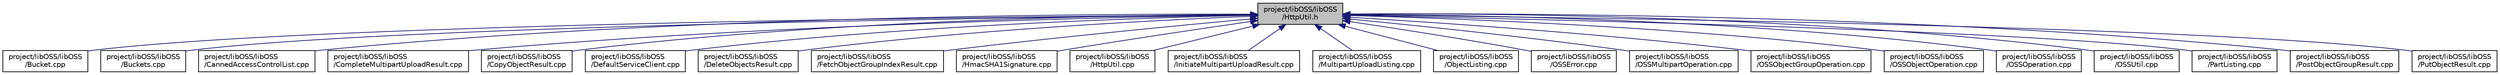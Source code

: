 digraph "project/libOSS/libOSS/HttpUtil.h"
{
  edge [fontname="Helvetica",fontsize="10",labelfontname="Helvetica",labelfontsize="10"];
  node [fontname="Helvetica",fontsize="10",shape=record];
  Node1 [label="project/libOSS/libOSS\l/HttpUtil.h",height=0.2,width=0.4,color="black", fillcolor="grey75", style="filled" fontcolor="black"];
  Node1 -> Node2 [dir="back",color="midnightblue",fontsize="10",style="solid",fontname="Helvetica"];
  Node2 [label="project/libOSS/libOSS\l/Bucket.cpp",height=0.2,width=0.4,color="black", fillcolor="white", style="filled",URL="$_bucket_8cpp.html"];
  Node1 -> Node3 [dir="back",color="midnightblue",fontsize="10",style="solid",fontname="Helvetica"];
  Node3 [label="project/libOSS/libOSS\l/Buckets.cpp",height=0.2,width=0.4,color="black", fillcolor="white", style="filled",URL="$_buckets_8cpp.html"];
  Node1 -> Node4 [dir="back",color="midnightblue",fontsize="10",style="solid",fontname="Helvetica"];
  Node4 [label="project/libOSS/libOSS\l/CannedAccessControlList.cpp",height=0.2,width=0.4,color="black", fillcolor="white", style="filled",URL="$_canned_access_control_list_8cpp.html"];
  Node1 -> Node5 [dir="back",color="midnightblue",fontsize="10",style="solid",fontname="Helvetica"];
  Node5 [label="project/libOSS/libOSS\l/CompleteMultipartUploadResult.cpp",height=0.2,width=0.4,color="black", fillcolor="white", style="filled",URL="$_complete_multipart_upload_result_8cpp.html"];
  Node1 -> Node6 [dir="back",color="midnightblue",fontsize="10",style="solid",fontname="Helvetica"];
  Node6 [label="project/libOSS/libOSS\l/CopyObjectResult.cpp",height=0.2,width=0.4,color="black", fillcolor="white", style="filled",URL="$_copy_object_result_8cpp.html"];
  Node1 -> Node7 [dir="back",color="midnightblue",fontsize="10",style="solid",fontname="Helvetica"];
  Node7 [label="project/libOSS/libOSS\l/DefaultServiceClient.cpp",height=0.2,width=0.4,color="black", fillcolor="white", style="filled",URL="$_default_service_client_8cpp.html"];
  Node1 -> Node8 [dir="back",color="midnightblue",fontsize="10",style="solid",fontname="Helvetica"];
  Node8 [label="project/libOSS/libOSS\l/DeleteObjectsResult.cpp",height=0.2,width=0.4,color="black", fillcolor="white", style="filled",URL="$_delete_objects_result_8cpp.html"];
  Node1 -> Node9 [dir="back",color="midnightblue",fontsize="10",style="solid",fontname="Helvetica"];
  Node9 [label="project/libOSS/libOSS\l/FetchObjectGroupIndexResult.cpp",height=0.2,width=0.4,color="black", fillcolor="white", style="filled",URL="$_fetch_object_group_index_result_8cpp.html"];
  Node1 -> Node10 [dir="back",color="midnightblue",fontsize="10",style="solid",fontname="Helvetica"];
  Node10 [label="project/libOSS/libOSS\l/HmacSHA1Signature.cpp",height=0.2,width=0.4,color="black", fillcolor="white", style="filled",URL="$_hmac_s_h_a1_signature_8cpp.html"];
  Node1 -> Node11 [dir="back",color="midnightblue",fontsize="10",style="solid",fontname="Helvetica"];
  Node11 [label="project/libOSS/libOSS\l/HttpUtil.cpp",height=0.2,width=0.4,color="black", fillcolor="white", style="filled",URL="$_http_util_8cpp.html"];
  Node1 -> Node12 [dir="back",color="midnightblue",fontsize="10",style="solid",fontname="Helvetica"];
  Node12 [label="project/libOSS/libOSS\l/InitiateMultipartUploadResult.cpp",height=0.2,width=0.4,color="black", fillcolor="white", style="filled",URL="$_initiate_multipart_upload_result_8cpp.html"];
  Node1 -> Node13 [dir="back",color="midnightblue",fontsize="10",style="solid",fontname="Helvetica"];
  Node13 [label="project/libOSS/libOSS\l/MultipartUploadListing.cpp",height=0.2,width=0.4,color="black", fillcolor="white", style="filled",URL="$_multipart_upload_listing_8cpp.html"];
  Node1 -> Node14 [dir="back",color="midnightblue",fontsize="10",style="solid",fontname="Helvetica"];
  Node14 [label="project/libOSS/libOSS\l/ObjectListing.cpp",height=0.2,width=0.4,color="black", fillcolor="white", style="filled",URL="$_object_listing_8cpp.html"];
  Node1 -> Node15 [dir="back",color="midnightblue",fontsize="10",style="solid",fontname="Helvetica"];
  Node15 [label="project/libOSS/libOSS\l/OSSError.cpp",height=0.2,width=0.4,color="black", fillcolor="white", style="filled",URL="$_o_s_s_error_8cpp.html"];
  Node1 -> Node16 [dir="back",color="midnightblue",fontsize="10",style="solid",fontname="Helvetica"];
  Node16 [label="project/libOSS/libOSS\l/OSSMultipartOperation.cpp",height=0.2,width=0.4,color="black", fillcolor="white", style="filled",URL="$_o_s_s_multipart_operation_8cpp.html"];
  Node1 -> Node17 [dir="back",color="midnightblue",fontsize="10",style="solid",fontname="Helvetica"];
  Node17 [label="project/libOSS/libOSS\l/OSSObjectGroupOperation.cpp",height=0.2,width=0.4,color="black", fillcolor="white", style="filled",URL="$_o_s_s_object_group_operation_8cpp.html"];
  Node1 -> Node18 [dir="back",color="midnightblue",fontsize="10",style="solid",fontname="Helvetica"];
  Node18 [label="project/libOSS/libOSS\l/OSSObjectOperation.cpp",height=0.2,width=0.4,color="black", fillcolor="white", style="filled",URL="$_o_s_s_object_operation_8cpp.html"];
  Node1 -> Node19 [dir="back",color="midnightblue",fontsize="10",style="solid",fontname="Helvetica"];
  Node19 [label="project/libOSS/libOSS\l/OSSOperation.cpp",height=0.2,width=0.4,color="black", fillcolor="white", style="filled",URL="$_o_s_s_operation_8cpp.html"];
  Node1 -> Node20 [dir="back",color="midnightblue",fontsize="10",style="solid",fontname="Helvetica"];
  Node20 [label="project/libOSS/libOSS\l/OSSUtil.cpp",height=0.2,width=0.4,color="black", fillcolor="white", style="filled",URL="$_o_s_s_util_8cpp.html"];
  Node1 -> Node21 [dir="back",color="midnightblue",fontsize="10",style="solid",fontname="Helvetica"];
  Node21 [label="project/libOSS/libOSS\l/PartListing.cpp",height=0.2,width=0.4,color="black", fillcolor="white", style="filled",URL="$_part_listing_8cpp.html"];
  Node1 -> Node22 [dir="back",color="midnightblue",fontsize="10",style="solid",fontname="Helvetica"];
  Node22 [label="project/libOSS/libOSS\l/PostObjectGroupResult.cpp",height=0.2,width=0.4,color="black", fillcolor="white", style="filled",URL="$_post_object_group_result_8cpp.html"];
  Node1 -> Node23 [dir="back",color="midnightblue",fontsize="10",style="solid",fontname="Helvetica"];
  Node23 [label="project/libOSS/libOSS\l/PutObjectResult.cpp",height=0.2,width=0.4,color="black", fillcolor="white", style="filled",URL="$_put_object_result_8cpp.html"];
}
